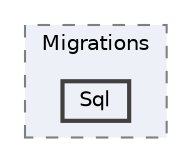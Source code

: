 digraph "BLAZAMDatabase/Migrations/Sql"
{
 // LATEX_PDF_SIZE
  bgcolor="transparent";
  edge [fontname=Helvetica,fontsize=10,labelfontname=Helvetica,labelfontsize=10];
  node [fontname=Helvetica,fontsize=10,shape=box,height=0.2,width=0.4];
  compound=true
  subgraph clusterdir_92fa228b6c769364e3a1c70cbfdb0d38 {
    graph [ bgcolor="#edf0f7", pencolor="grey50", label="Migrations", fontname=Helvetica,fontsize=10 style="filled,dashed", URL="dir_92fa228b6c769364e3a1c70cbfdb0d38.html",tooltip=""]
  dir_2d07bb891ca432bbb921f7967a77b5ef [label="Sql", fillcolor="#edf0f7", color="grey25", style="filled,bold", URL="dir_2d07bb891ca432bbb921f7967a77b5ef.html",tooltip=""];
  }
}
